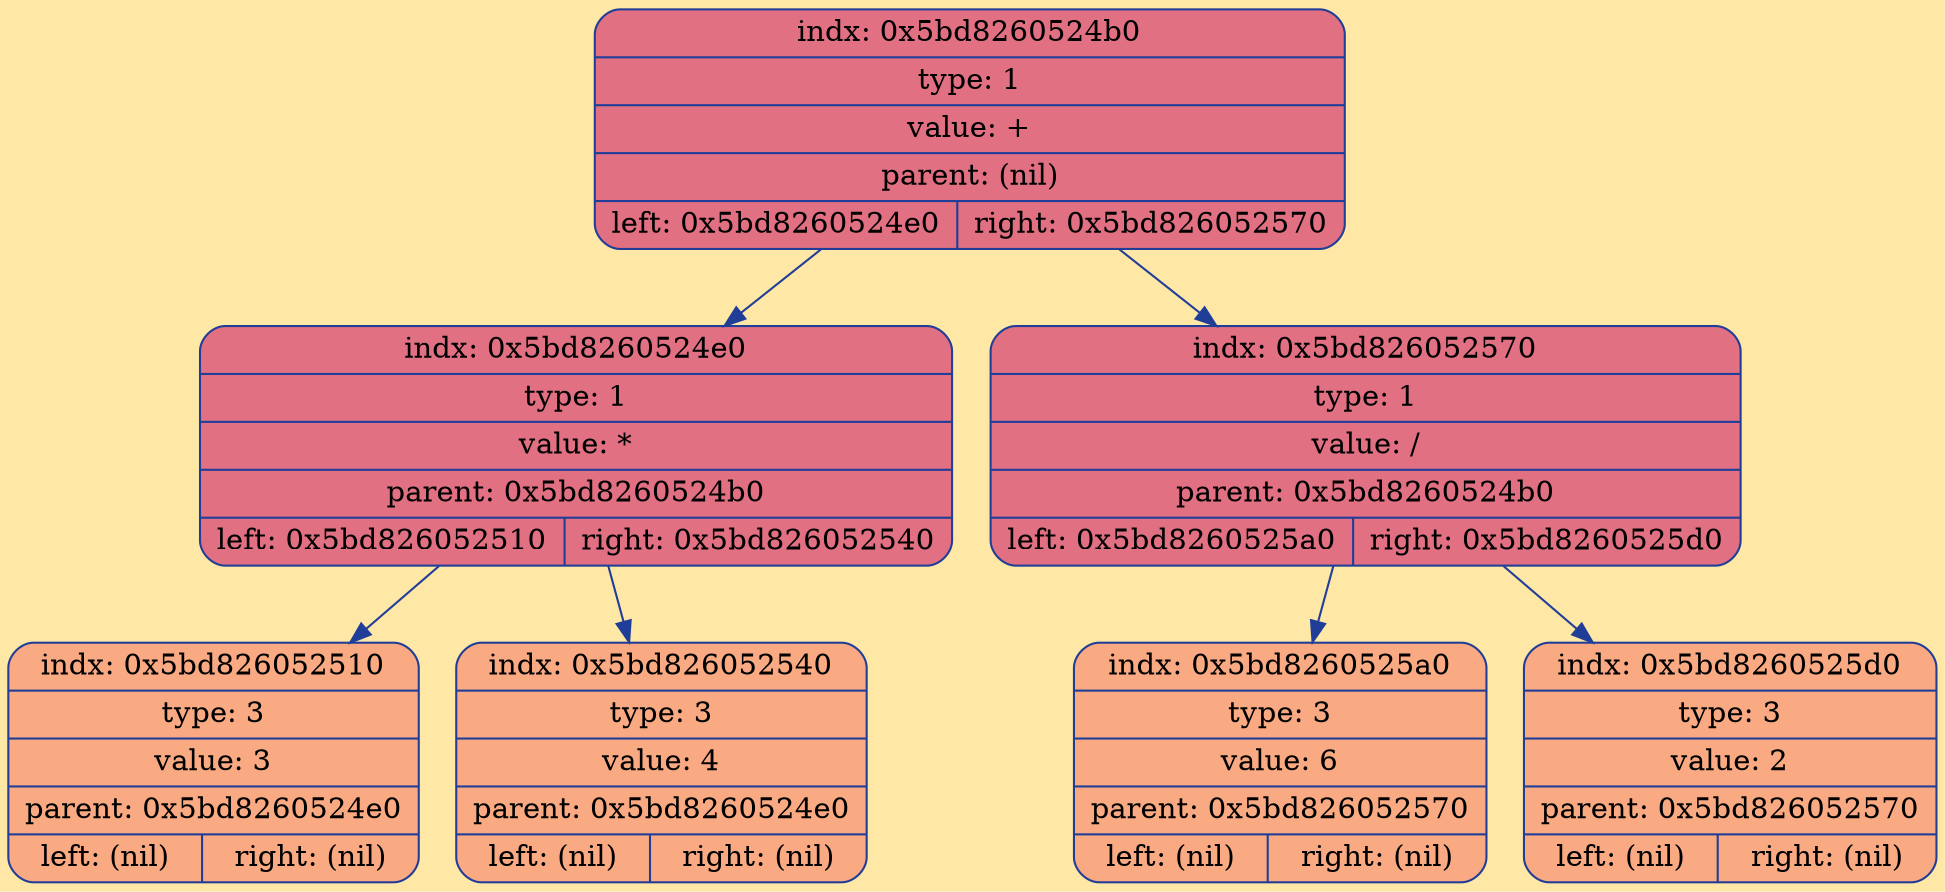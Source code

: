 digraph Tree {
	rankdir = TB;
	node [shape = record];
	edge [color = "#203D98"];
	bgcolor = "#FFE7A5";
	node0x5bd8260524b0 [color = "#203D98", shape = Mrecord, style = filled, fillcolor = "#E07082", label = "{indx: 0x5bd8260524b0 | type: 1 | value: + | parent: (nil) | { left: 0x5bd8260524e0 | right: 0x5bd826052570}}"];
		node0x5bd8260524b0 -> node0x5bd8260524e0
	node0x5bd8260524e0 [color = "#203D98", shape = Mrecord, style = filled, fillcolor = "#E07082", label = "{indx: 0x5bd8260524e0 | type: 1 | value: * | parent: 0x5bd8260524b0 | { left: 0x5bd826052510 | right: 0x5bd826052540}}"];
		node0x5bd8260524e0 -> node0x5bd826052510
	node0x5bd826052510 [color = "#203D98", shape = Mrecord, style = filled, fillcolor = "#FAAA82", label = "{indx: 0x5bd826052510 | type: 3 | value: 3 | parent: 0x5bd8260524e0 | { left: (nil) | right: (nil)}}"];
		node0x5bd8260524e0 -> node0x5bd826052540
	node0x5bd826052540 [color = "#203D98", shape = Mrecord, style = filled, fillcolor = "#FAAA82", label = "{indx: 0x5bd826052540 | type: 3 | value: 4 | parent: 0x5bd8260524e0 | { left: (nil) | right: (nil)}}"];
		node0x5bd8260524b0 -> node0x5bd826052570
	node0x5bd826052570 [color = "#203D98", shape = Mrecord, style = filled, fillcolor = "#E07082", label = "{indx: 0x5bd826052570 | type: 1 | value: / | parent: 0x5bd8260524b0 | { left: 0x5bd8260525a0 | right: 0x5bd8260525d0}}"];
		node0x5bd826052570 -> node0x5bd8260525a0
	node0x5bd8260525a0 [color = "#203D98", shape = Mrecord, style = filled, fillcolor = "#FAAA82", label = "{indx: 0x5bd8260525a0 | type: 3 | value: 6 | parent: 0x5bd826052570 | { left: (nil) | right: (nil)}}"];
		node0x5bd826052570 -> node0x5bd8260525d0
	node0x5bd8260525d0 [color = "#203D98", shape = Mrecord, style = filled, fillcolor = "#FAAA82", label = "{indx: 0x5bd8260525d0 | type: 3 | value: 2 | parent: 0x5bd826052570 | { left: (nil) | right: (nil)}}"];
}
